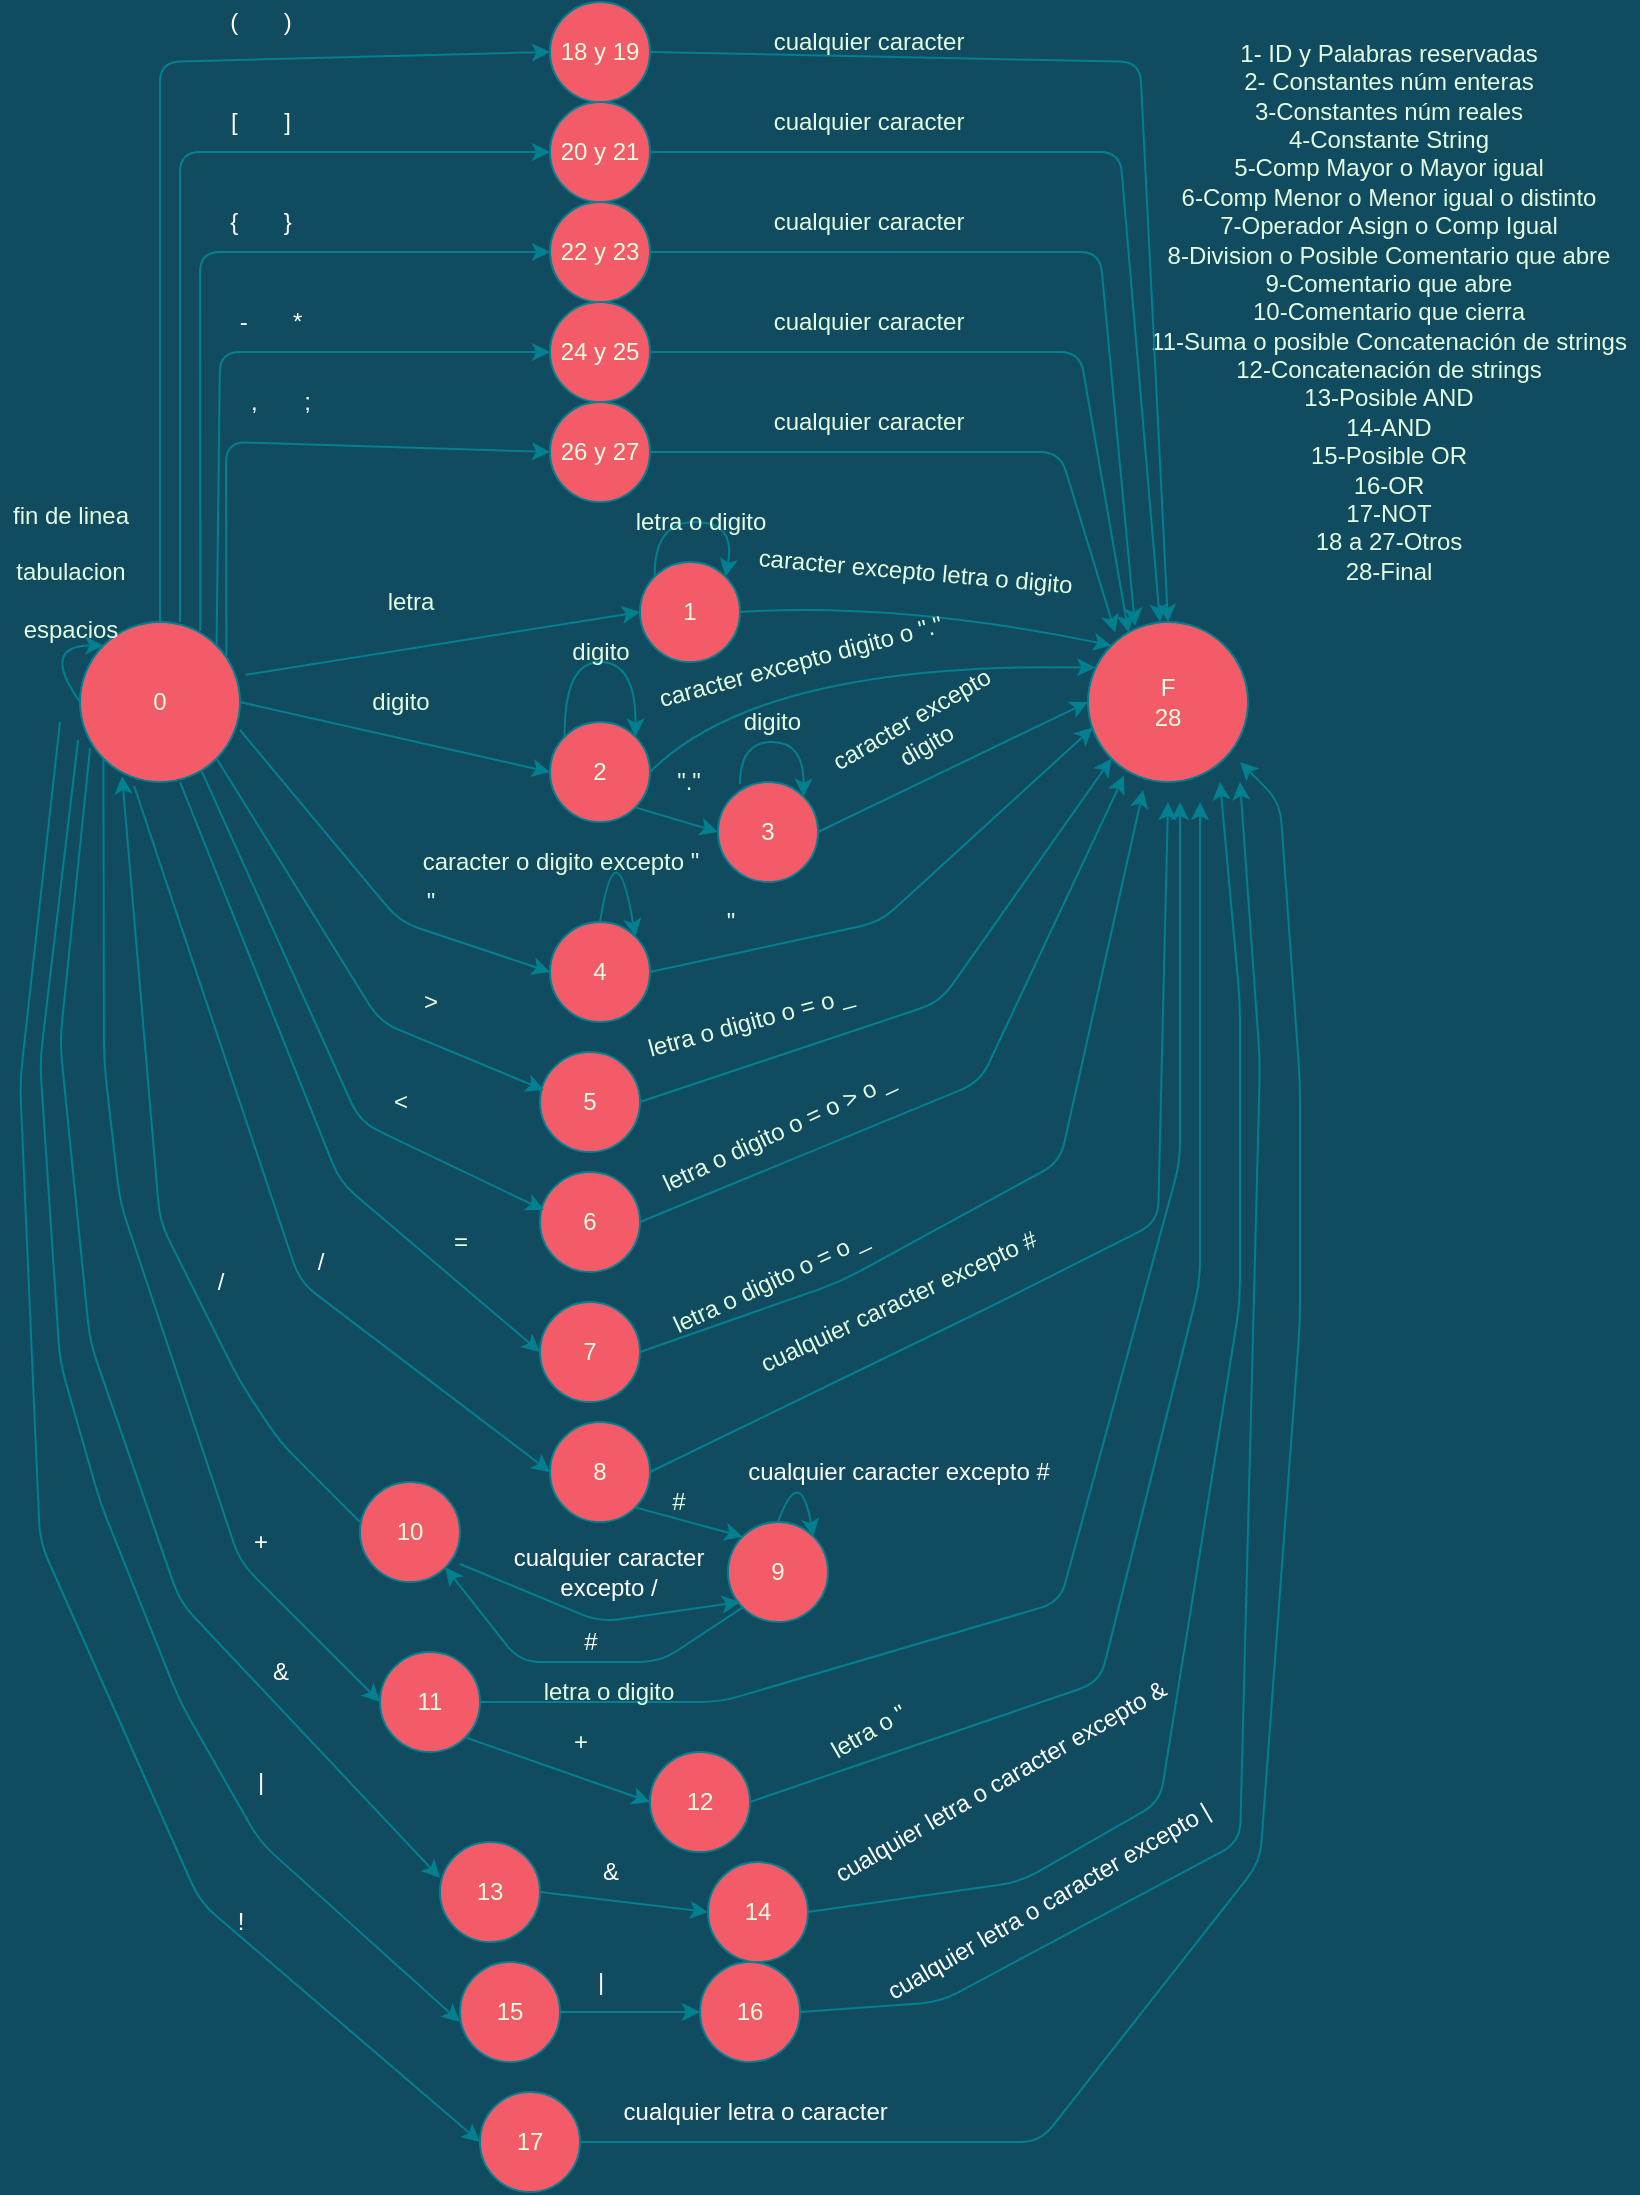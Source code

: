 <mxfile>
    <diagram id="QFU0UP-GyJwQOvjJOeYV" name="Página-1">
        <mxGraphModel dx="1021" dy="670" grid="1" gridSize="10" guides="1" tooltips="1" connect="1" arrows="1" fold="1" page="1" pageScale="1" pageWidth="827" pageHeight="1169" background="#114B5F" math="0" shadow="0">
            <root>
                <mxCell id="0"/>
                <mxCell id="1" parent="0"/>
                <mxCell id="3" value="0" style="ellipse;whiteSpace=wrap;html=1;aspect=fixed;fillColor=#F45B69;strokeColor=#028090;fontColor=#E4FDE1;" parent="1" vertex="1">
                    <mxGeometry x="40" y="310" width="80" height="80" as="geometry"/>
                </mxCell>
                <mxCell id="4" value="1" style="ellipse;whiteSpace=wrap;html=1;aspect=fixed;fillColor=#F45B69;strokeColor=#028090;fontColor=#E4FDE1;" parent="1" vertex="1">
                    <mxGeometry x="320" y="280" width="50" height="50" as="geometry"/>
                </mxCell>
                <mxCell id="5" value="2" style="ellipse;whiteSpace=wrap;html=1;aspect=fixed;fillColor=#F45B69;strokeColor=#028090;fontColor=#E4FDE1;" parent="1" vertex="1">
                    <mxGeometry x="275" y="360" width="50" height="50" as="geometry"/>
                </mxCell>
                <mxCell id="6" value="3" style="ellipse;whiteSpace=wrap;html=1;aspect=fixed;fillColor=#F45B69;strokeColor=#028090;fontColor=#E4FDE1;" parent="1" vertex="1">
                    <mxGeometry x="359" y="390" width="50" height="50" as="geometry"/>
                </mxCell>
                <mxCell id="7" value="4" style="ellipse;whiteSpace=wrap;html=1;aspect=fixed;fillColor=#F45B69;strokeColor=#028090;fontColor=#E4FDE1;" parent="1" vertex="1">
                    <mxGeometry x="275" y="460" width="50" height="50" as="geometry"/>
                </mxCell>
                <mxCell id="12" value="" style="endArrow=classic;html=1;exitX=1;exitY=1;exitDx=0;exitDy=0;entryX=0;entryY=0.5;entryDx=0;entryDy=0;strokeColor=#028090;labelBackgroundColor=#114B5F;fontColor=#E4FDE1;" parent="1" source="5" target="6" edge="1">
                    <mxGeometry width="50" height="50" relative="1" as="geometry">
                        <mxPoint x="118.284" y="331.716" as="sourcePoint"/>
                        <mxPoint x="290" y="265" as="targetPoint"/>
                    </mxGeometry>
                </mxCell>
                <mxCell id="15" value="" style="curved=1;endArrow=classic;html=1;exitX=0;exitY=0;exitDx=0;exitDy=0;entryX=1;entryY=0;entryDx=0;entryDy=0;strokeColor=#028090;labelBackgroundColor=#114B5F;fontColor=#E4FDE1;" parent="1" source="4" target="4" edge="1">
                    <mxGeometry width="50" height="50" relative="1" as="geometry">
                        <mxPoint x="400" y="400" as="sourcePoint"/>
                        <mxPoint x="450" y="350" as="targetPoint"/>
                        <Array as="points">
                            <mxPoint x="327" y="260"/>
                            <mxPoint x="368" y="260"/>
                        </Array>
                    </mxGeometry>
                </mxCell>
                <mxCell id="24" value="" style="curved=1;endArrow=classic;html=1;exitX=0;exitY=0;exitDx=0;exitDy=0;entryX=1;entryY=0;entryDx=0;entryDy=0;strokeColor=#028090;labelBackgroundColor=#114B5F;fontColor=#E4FDE1;" parent="1" source="5" target="5" edge="1">
                    <mxGeometry width="50" height="50" relative="1" as="geometry">
                        <mxPoint x="280" y="230" as="sourcePoint"/>
                        <mxPoint x="315.355" y="230" as="targetPoint"/>
                        <Array as="points">
                            <mxPoint x="282" y="330"/>
                            <mxPoint x="318" y="330"/>
                        </Array>
                    </mxGeometry>
                </mxCell>
                <mxCell id="25" value="letra o digito" style="text;html=1;align=center;verticalAlign=middle;resizable=0;points=[];autosize=1;strokeColor=none;fontColor=#E4FDE1;" parent="1" vertex="1">
                    <mxGeometry x="310" y="250" width="80" height="20" as="geometry"/>
                </mxCell>
                <mxCell id="26" value="digito" style="text;html=1;align=center;verticalAlign=middle;resizable=0;points=[];autosize=1;strokeColor=none;fontColor=#E4FDE1;" parent="1" vertex="1">
                    <mxGeometry x="280" y="315" width="40" height="20" as="geometry"/>
                </mxCell>
                <mxCell id="27" value="letra" style="text;html=1;align=center;verticalAlign=middle;resizable=0;points=[];autosize=1;strokeColor=none;fontColor=#E4FDE1;" parent="1" vertex="1">
                    <mxGeometry x="185" y="290" width="40" height="20" as="geometry"/>
                </mxCell>
                <mxCell id="28" value="digito" style="text;html=1;align=center;verticalAlign=middle;resizable=0;points=[];autosize=1;strokeColor=none;fontColor=#E4FDE1;" parent="1" vertex="1">
                    <mxGeometry x="180" y="340" width="40" height="20" as="geometry"/>
                </mxCell>
                <mxCell id="44" value="F&lt;br&gt;28" style="ellipse;whiteSpace=wrap;html=1;aspect=fixed;fillColor=#F45B69;strokeColor=#028090;fontColor=#E4FDE1;" parent="1" vertex="1">
                    <mxGeometry x="544" y="310" width="80" height="80" as="geometry"/>
                </mxCell>
                <mxCell id="48" value="" style="curved=1;endArrow=classic;html=1;exitX=1;exitY=0.5;exitDx=0;exitDy=0;entryX=0;entryY=0;entryDx=0;entryDy=0;strokeColor=#028090;labelBackgroundColor=#114B5F;fontColor=#E4FDE1;" parent="1" source="4" target="44" edge="1">
                    <mxGeometry width="50" height="50" relative="1" as="geometry">
                        <mxPoint x="350" y="170" as="sourcePoint"/>
                        <mxPoint x="590" y="320" as="targetPoint"/>
                        <Array as="points">
                            <mxPoint x="450" y="300"/>
                        </Array>
                    </mxGeometry>
                </mxCell>
                <mxCell id="49" value="caracter excepto letra o digito&amp;nbsp;&lt;br&gt;" style="text;html=1;align=center;verticalAlign=middle;resizable=0;points=[];autosize=1;strokeColor=none;fontColor=#E4FDE1;rotation=5;" parent="1" vertex="1">
                    <mxGeometry x="369" y="275" width="180" height="20" as="geometry"/>
                </mxCell>
                <mxCell id="50" value="" style="curved=1;endArrow=classic;html=1;exitX=1.035;exitY=0.33;exitDx=0;exitDy=0;entryX=0;entryY=0.5;entryDx=0;entryDy=0;strokeColor=#028090;labelBackgroundColor=#114B5F;fontColor=#E4FDE1;exitPerimeter=0;" parent="1" source="3" target="4" edge="1">
                    <mxGeometry width="50" height="50" relative="1" as="geometry">
                        <mxPoint x="340" y="175" as="sourcePoint"/>
                        <mxPoint x="600" y="330" as="targetPoint"/>
                        <Array as="points"/>
                    </mxGeometry>
                </mxCell>
                <mxCell id="51" value="" style="curved=1;endArrow=classic;html=1;exitX=1;exitY=0.5;exitDx=0;exitDy=0;entryX=0.045;entryY=0.285;entryDx=0;entryDy=0;strokeColor=#028090;labelBackgroundColor=#114B5F;fontColor=#E4FDE1;entryPerimeter=0;" parent="1" source="5" target="44" edge="1">
                    <mxGeometry width="50" height="50" relative="1" as="geometry">
                        <mxPoint x="340" y="175" as="sourcePoint"/>
                        <mxPoint x="570" y="320" as="targetPoint"/>
                        <Array as="points">
                            <mxPoint x="380" y="330"/>
                        </Array>
                    </mxGeometry>
                </mxCell>
                <mxCell id="52" value="caracter excepto digito o &quot;.&quot;" style="text;html=1;align=center;verticalAlign=middle;resizable=0;points=[];autosize=1;strokeColor=none;fontColor=#E4FDE1;rotation=-15;" parent="1" vertex="1">
                    <mxGeometry x="320" y="320" width="160" height="20" as="geometry"/>
                </mxCell>
                <mxCell id="53" value="" style="curved=1;endArrow=classic;html=1;exitX=1;exitY=0.5;exitDx=0;exitDy=0;entryX=0;entryY=0.5;entryDx=0;entryDy=0;strokeColor=#028090;labelBackgroundColor=#114B5F;fontColor=#E4FDE1;" parent="1" source="3" target="5" edge="1">
                    <mxGeometry width="50" height="50" relative="1" as="geometry">
                        <mxPoint x="340" y="265" as="sourcePoint"/>
                        <mxPoint x="541.716" y="331.716" as="targetPoint"/>
                        <Array as="points"/>
                    </mxGeometry>
                </mxCell>
                <mxCell id="58" value="&quot;.&quot;" style="text;html=1;align=center;verticalAlign=middle;resizable=0;points=[];autosize=1;strokeColor=none;fontColor=#E4FDE1;" parent="1" vertex="1">
                    <mxGeometry x="329" y="380" width="30" height="20" as="geometry"/>
                </mxCell>
                <mxCell id="61" value="&amp;nbsp;digito" style="text;html=1;align=center;verticalAlign=middle;resizable=0;points=[];autosize=1;strokeColor=none;fontColor=#E4FDE1;" parent="1" vertex="1">
                    <mxGeometry x="359" y="350" width="50" height="20" as="geometry"/>
                </mxCell>
                <mxCell id="63" value="" style="curved=1;endArrow=classic;html=1;exitX=0.5;exitY=0;exitDx=0;exitDy=0;entryX=1;entryY=0;entryDx=0;entryDy=0;strokeColor=#028090;labelBackgroundColor=#114B5F;fontColor=#E4FDE1;" parent="1" source="7" target="7" edge="1">
                    <mxGeometry width="50" height="50" relative="1" as="geometry">
                        <mxPoint x="415" y="290" as="sourcePoint"/>
                        <mxPoint x="465" y="240" as="targetPoint"/>
                        <Array as="points">
                            <mxPoint x="308" y="410"/>
                        </Array>
                    </mxGeometry>
                </mxCell>
                <mxCell id="64" value="caracter o digito excepto &quot;" style="text;html=1;align=center;verticalAlign=middle;resizable=0;points=[];autosize=1;strokeColor=none;fontColor=#E4FDE1;" parent="1" vertex="1">
                    <mxGeometry x="205" y="420" width="150" height="20" as="geometry"/>
                </mxCell>
                <mxCell id="66" value="fin de linea&lt;br&gt;&lt;br&gt;tabulacion&lt;br&gt;&lt;br&gt;espacios" style="text;html=1;align=center;verticalAlign=middle;resizable=0;points=[];autosize=1;strokeColor=none;fontColor=#E4FDE1;" parent="1" vertex="1">
                    <mxGeometry y="250" width="70" height="70" as="geometry"/>
                </mxCell>
                <mxCell id="TTyH1HmlyQCVDBMM2mBQ-66" value="" style="curved=1;endArrow=classic;html=1;exitX=0.22;exitY=0.02;exitDx=0;exitDy=0;entryX=1;entryY=0;entryDx=0;entryDy=0;strokeColor=#028090;labelBackgroundColor=#114B5F;fontColor=#E4FDE1;exitPerimeter=0;" parent="1" source="6" target="6" edge="1">
                    <mxGeometry width="50" height="50" relative="1" as="geometry">
                        <mxPoint x="297.322" y="247.322" as="sourcePoint"/>
                        <mxPoint x="332.678" y="247.322" as="targetPoint"/>
                        <Array as="points">
                            <mxPoint x="370" y="370"/>
                            <mxPoint x="402" y="370"/>
                        </Array>
                    </mxGeometry>
                </mxCell>
                <mxCell id="TTyH1HmlyQCVDBMM2mBQ-69" value="" style="endArrow=classic;html=1;fontColor=#E4FDE1;strokeColor=#028090;fillColor=#F45B69;exitX=1;exitY=0.5;exitDx=0;exitDy=0;entryX=0;entryY=0.5;entryDx=0;entryDy=0;" parent="1" source="6" target="44" edge="1">
                    <mxGeometry width="50" height="50" relative="1" as="geometry">
                        <mxPoint x="400" y="390" as="sourcePoint"/>
                        <mxPoint x="450" y="340" as="targetPoint"/>
                    </mxGeometry>
                </mxCell>
                <mxCell id="TTyH1HmlyQCVDBMM2mBQ-71" value="&amp;nbsp;caracter excepto&amp;nbsp;&lt;br&gt;digito" style="text;html=1;align=center;verticalAlign=middle;resizable=0;points=[];autosize=1;strokeColor=none;fontColor=#E4FDE1;rotation=-30;" parent="1" vertex="1">
                    <mxGeometry x="404" y="350" width="110" height="30" as="geometry"/>
                </mxCell>
                <mxCell id="TTyH1HmlyQCVDBMM2mBQ-73" value="" style="endArrow=classic;html=1;fontColor=#E4FDE1;strokeColor=#028090;fillColor=#F45B69;exitX=1;exitY=0.675;exitDx=0;exitDy=0;exitPerimeter=0;entryX=0;entryY=0.5;entryDx=0;entryDy=0;" parent="1" source="3" target="7" edge="1">
                    <mxGeometry width="50" height="50" relative="1" as="geometry">
                        <mxPoint x="400" y="390" as="sourcePoint"/>
                        <mxPoint x="270" y="390" as="targetPoint"/>
                        <Array as="points">
                            <mxPoint x="200" y="460"/>
                        </Array>
                    </mxGeometry>
                </mxCell>
                <mxCell id="TTyH1HmlyQCVDBMM2mBQ-74" value="&quot;" style="text;html=1;align=center;verticalAlign=middle;resizable=0;points=[];autosize=1;strokeColor=none;fontColor=#E4FDE1;" parent="1" vertex="1">
                    <mxGeometry x="205" y="440" width="20" height="20" as="geometry"/>
                </mxCell>
                <mxCell id="TTyH1HmlyQCVDBMM2mBQ-75" value="" style="endArrow=classic;html=1;fontColor=#E4FDE1;strokeColor=#028090;fillColor=#F45B69;exitX=1;exitY=0.5;exitDx=0;exitDy=0;entryX=0.03;entryY=0.66;entryDx=0;entryDy=0;entryPerimeter=0;" parent="1" source="7" target="44" edge="1">
                    <mxGeometry width="50" height="50" relative="1" as="geometry">
                        <mxPoint x="400" y="590" as="sourcePoint"/>
                        <mxPoint x="530" y="367" as="targetPoint"/>
                        <Array as="points">
                            <mxPoint x="440" y="460"/>
                        </Array>
                    </mxGeometry>
                </mxCell>
                <mxCell id="TTyH1HmlyQCVDBMM2mBQ-76" value="&quot;" style="text;html=1;align=center;verticalAlign=middle;resizable=0;points=[];autosize=1;strokeColor=none;fontColor=#E4FDE1;" parent="1" vertex="1">
                    <mxGeometry x="355" y="450" width="20" height="20" as="geometry"/>
                </mxCell>
                <mxCell id="TTyH1HmlyQCVDBMM2mBQ-77" value="18 y 19" style="ellipse;whiteSpace=wrap;html=1;aspect=fixed;fillColor=#F45B69;strokeColor=#028090;fontColor=#E4FDE1;" parent="1" vertex="1">
                    <mxGeometry x="275" width="50" height="50" as="geometry"/>
                </mxCell>
                <mxCell id="TTyH1HmlyQCVDBMM2mBQ-78" value="1- ID y Palabras reservadas&lt;br&gt;2- Constantes núm enteras&lt;br&gt;3-Constantes núm reales&lt;br&gt;4-Constante String&lt;br&gt;5-Comp Mayor o Mayor igual&lt;br&gt;6-Comp Menor o Menor igual o distinto&lt;br&gt;7-Operador Asign o Comp Igual&lt;br&gt;8-Division o Posible Comentario que abre&lt;br&gt;9-Comentario que abre&lt;br&gt;10-Comentario que cierra&lt;br&gt;11-Suma o posible Concatenación de strings&lt;br&gt;12-Concatenación de strings&lt;br&gt;13-Posible AND&lt;br&gt;14-AND&lt;br&gt;15-Posible OR&lt;br&gt;16-OR&lt;br&gt;17-NOT&lt;br&gt;18 a 27-Otros&lt;br&gt;28-Final" style="text;html=1;align=center;verticalAlign=middle;resizable=0;points=[];autosize=1;strokeColor=none;fontColor=#E4FDE1;" parent="1" vertex="1">
                    <mxGeometry x="569" y="25" width="250" height="260" as="geometry"/>
                </mxCell>
                <mxCell id="hIyj2-_jxFQF1N7yce7v-73" value="5" style="ellipse;whiteSpace=wrap;html=1;aspect=fixed;fillColor=#F45B69;strokeColor=#028090;fontColor=#E4FDE1;" parent="1" vertex="1">
                    <mxGeometry x="270" y="525" width="50" height="50" as="geometry"/>
                </mxCell>
                <mxCell id="hIyj2-_jxFQF1N7yce7v-74" value="" style="endArrow=classic;html=1;fontColor=#E4FDE1;strokeColor=#028090;fillColor=#F45B69;exitX=1;exitY=1;exitDx=0;exitDy=0;entryX=0.04;entryY=0.38;entryDx=0;entryDy=0;entryPerimeter=0;" parent="1" source="3" target="hIyj2-_jxFQF1N7yce7v-73" edge="1">
                    <mxGeometry width="50" height="50" relative="1" as="geometry">
                        <mxPoint x="130" y="374" as="sourcePoint"/>
                        <mxPoint x="280" y="400" as="targetPoint"/>
                        <Array as="points">
                            <mxPoint x="190" y="510"/>
                        </Array>
                    </mxGeometry>
                </mxCell>
                <mxCell id="hIyj2-_jxFQF1N7yce7v-75" value="6" style="ellipse;whiteSpace=wrap;html=1;aspect=fixed;fillColor=#F45B69;strokeColor=#028090;fontColor=#E4FDE1;" parent="1" vertex="1">
                    <mxGeometry x="270" y="585" width="50" height="50" as="geometry"/>
                </mxCell>
                <mxCell id="hIyj2-_jxFQF1N7yce7v-76" value="7" style="ellipse;whiteSpace=wrap;html=1;aspect=fixed;fillColor=#F45B69;strokeColor=#028090;fontColor=#E4FDE1;" parent="1" vertex="1">
                    <mxGeometry x="270" y="650" width="50" height="50" as="geometry"/>
                </mxCell>
                <mxCell id="hIyj2-_jxFQF1N7yce7v-77" value="" style="endArrow=classic;html=1;fontColor=#E4FDE1;strokeColor=#028090;fillColor=#F45B69;exitX=0.763;exitY=0.938;exitDx=0;exitDy=0;entryX=0.04;entryY=0.38;entryDx=0;entryDy=0;entryPerimeter=0;exitPerimeter=0;" parent="1" source="3" target="hIyj2-_jxFQF1N7yce7v-75" edge="1">
                    <mxGeometry width="50" height="50" relative="1" as="geometry">
                        <mxPoint x="118.284" y="388.284" as="sourcePoint"/>
                        <mxPoint x="307" y="469" as="targetPoint"/>
                        <Array as="points">
                            <mxPoint x="180" y="560"/>
                        </Array>
                    </mxGeometry>
                </mxCell>
                <mxCell id="hIyj2-_jxFQF1N7yce7v-78" value="" style="endArrow=classic;html=1;fontColor=#E4FDE1;strokeColor=#028090;fillColor=#F45B69;exitX=0.625;exitY=1;exitDx=0;exitDy=0;entryX=0;entryY=0.5;entryDx=0;entryDy=0;exitPerimeter=0;" parent="1" source="3" target="hIyj2-_jxFQF1N7yce7v-76" edge="1">
                    <mxGeometry width="50" height="50" relative="1" as="geometry">
                        <mxPoint x="128.284" y="398.284" as="sourcePoint"/>
                        <mxPoint x="317" y="479" as="targetPoint"/>
                        <Array as="points">
                            <mxPoint x="170" y="590"/>
                        </Array>
                    </mxGeometry>
                </mxCell>
                <mxCell id="hIyj2-_jxFQF1N7yce7v-80" value="" style="endArrow=classic;html=1;fontColor=#E4FDE1;strokeColor=#028090;fillColor=#F45B69;exitX=1;exitY=0.5;exitDx=0;exitDy=0;entryX=0;entryY=1;entryDx=0;entryDy=0;" parent="1" source="hIyj2-_jxFQF1N7yce7v-73" target="44" edge="1">
                    <mxGeometry width="50" height="50" relative="1" as="geometry">
                        <mxPoint x="138.284" y="408.284" as="sourcePoint"/>
                        <mxPoint x="530" y="380" as="targetPoint"/>
                        <Array as="points">
                            <mxPoint x="470" y="500"/>
                        </Array>
                    </mxGeometry>
                </mxCell>
                <mxCell id="hIyj2-_jxFQF1N7yce7v-81" value="" style="endArrow=classic;html=1;fontColor=#E4FDE1;strokeColor=#028090;fillColor=#F45B69;exitX=1;exitY=0.5;exitDx=0;exitDy=0;entryX=0.225;entryY=0.96;entryDx=0;entryDy=0;entryPerimeter=0;" parent="1" source="hIyj2-_jxFQF1N7yce7v-75" target="44" edge="1">
                    <mxGeometry width="50" height="50" relative="1" as="geometry">
                        <mxPoint x="355" y="475" as="sourcePoint"/>
                        <mxPoint x="540" y="390" as="targetPoint"/>
                        <Array as="points">
                            <mxPoint x="490" y="540"/>
                        </Array>
                    </mxGeometry>
                </mxCell>
                <mxCell id="hIyj2-_jxFQF1N7yce7v-82" value="" style="endArrow=classic;html=1;fontColor=#E4FDE1;strokeColor=#028090;fillColor=#F45B69;entryX=0.345;entryY=1.05;entryDx=0;entryDy=0;exitX=1;exitY=0.5;exitDx=0;exitDy=0;entryPerimeter=0;" parent="1" source="hIyj2-_jxFQF1N7yce7v-76" target="44" edge="1">
                    <mxGeometry width="50" height="50" relative="1" as="geometry">
                        <mxPoint x="350" y="580" as="sourcePoint"/>
                        <mxPoint x="550" y="400" as="targetPoint"/>
                        <Array as="points">
                            <mxPoint x="420" y="640"/>
                            <mxPoint x="530" y="580"/>
                        </Array>
                    </mxGeometry>
                </mxCell>
                <mxCell id="hIyj2-_jxFQF1N7yce7v-83" value="&amp;gt;" style="text;html=1;align=center;verticalAlign=middle;resizable=0;points=[];autosize=1;strokeColor=none;fontColor=#E4FDE1;" parent="1" vertex="1">
                    <mxGeometry x="205" y="490" width="20" height="20" as="geometry"/>
                </mxCell>
                <mxCell id="hIyj2-_jxFQF1N7yce7v-84" value="&amp;lt;" style="text;html=1;align=center;verticalAlign=middle;resizable=0;points=[];autosize=1;strokeColor=none;fontColor=#E4FDE1;" parent="1" vertex="1">
                    <mxGeometry x="190" y="540" width="20" height="20" as="geometry"/>
                </mxCell>
                <mxCell id="hIyj2-_jxFQF1N7yce7v-85" value="=" style="text;html=1;align=center;verticalAlign=middle;resizable=0;points=[];autosize=1;strokeColor=none;fontColor=#E4FDE1;" parent="1" vertex="1">
                    <mxGeometry x="220" y="610" width="20" height="20" as="geometry"/>
                </mxCell>
                <mxCell id="hIyj2-_jxFQF1N7yce7v-86" value="letra o digito o = o _" style="text;html=1;align=center;verticalAlign=middle;resizable=0;points=[];autosize=1;strokeColor=none;fontColor=#E4FDE1;rotation=-15;" parent="1" vertex="1">
                    <mxGeometry x="315" y="500" width="120" height="20" as="geometry"/>
                </mxCell>
                <mxCell id="hIyj2-_jxFQF1N7yce7v-87" value="letra o digito o = o &amp;gt; o _" style="text;html=1;align=center;verticalAlign=middle;resizable=0;points=[];autosize=1;strokeColor=none;fontColor=#E4FDE1;rotation=-25;" parent="1" vertex="1">
                    <mxGeometry x="319" y="555" width="140" height="20" as="geometry"/>
                </mxCell>
                <mxCell id="hIyj2-_jxFQF1N7yce7v-88" value="letra o digito o = o _" style="text;html=1;align=center;verticalAlign=middle;resizable=0;points=[];autosize=1;strokeColor=none;fontColor=#E4FDE1;rotation=-25;" parent="1" vertex="1">
                    <mxGeometry x="325" y="630" width="120" height="20" as="geometry"/>
                </mxCell>
                <mxCell id="hIyj2-_jxFQF1N7yce7v-89" value="" style="endArrow=classic;html=1;fontColor=#E4FDE1;strokeColor=#028090;fillColor=#F45B69;exitX=0.5;exitY=0;exitDx=0;exitDy=0;entryX=0;entryY=0.5;entryDx=0;entryDy=0;" parent="1" source="3" target="TTyH1HmlyQCVDBMM2mBQ-77" edge="1">
                    <mxGeometry width="50" height="50" relative="1" as="geometry">
                        <mxPoint x="100" y="400" as="sourcePoint"/>
                        <mxPoint x="307" y="597" as="targetPoint"/>
                        <Array as="points">
                            <mxPoint x="80" y="30"/>
                        </Array>
                    </mxGeometry>
                </mxCell>
                <mxCell id="hIyj2-_jxFQF1N7yce7v-90" value="" style="curved=1;endArrow=classic;html=1;exitX=0;exitY=0.5;exitDx=0;exitDy=0;strokeColor=#028090;labelBackgroundColor=#114B5F;fontColor=#E4FDE1;entryX=0;entryY=0;entryDx=0;entryDy=0;" parent="1" source="3" target="3" edge="1">
                    <mxGeometry width="50" height="50" relative="1" as="geometry">
                        <mxPoint x="300" y="380" as="sourcePoint"/>
                        <mxPoint x="30" y="330" as="targetPoint"/>
                        <Array as="points">
                            <mxPoint x="20" y="322"/>
                        </Array>
                    </mxGeometry>
                </mxCell>
                <mxCell id="hIyj2-_jxFQF1N7yce7v-92" value="" style="endArrow=classic;html=1;fontColor=#E4FDE1;strokeColor=#028090;fillColor=#F45B69;exitX=1;exitY=0.5;exitDx=0;exitDy=0;entryX=0.5;entryY=0;entryDx=0;entryDy=0;" parent="1" source="TTyH1HmlyQCVDBMM2mBQ-77" target="44" edge="1">
                    <mxGeometry width="50" height="50" relative="1" as="geometry">
                        <mxPoint x="347.678" y="587.322" as="sourcePoint"/>
                        <mxPoint x="570" y="390" as="targetPoint"/>
                        <Array as="points">
                            <mxPoint x="570" y="30"/>
                        </Array>
                    </mxGeometry>
                </mxCell>
                <mxCell id="hIyj2-_jxFQF1N7yce7v-94" value="cualquier caracter" style="text;html=1;align=center;verticalAlign=middle;resizable=0;points=[];autosize=1;strokeColor=none;fontColor=#E4FDE1;rotation=0;" parent="1" vertex="1">
                    <mxGeometry x="379" y="10" width="110" height="20" as="geometry"/>
                </mxCell>
                <mxCell id="hIyj2-_jxFQF1N7yce7v-95" value="" style="endArrow=classic;html=1;fontColor=#E4FDE1;strokeColor=#028090;fillColor=#F45B69;entryX=0;entryY=0;entryDx=0;entryDy=0;exitX=1;exitY=1;exitDx=0;exitDy=0;" parent="1" source="X2sf3lYcqAyU6SZdwu90-87" target="hIyj2-_jxFQF1N7yce7v-96" edge="1">
                    <mxGeometry width="50" height="50" relative="1" as="geometry">
                        <mxPoint x="310" y="760" as="sourcePoint"/>
                        <mxPoint x="400" y="690" as="targetPoint"/>
                    </mxGeometry>
                </mxCell>
                <mxCell id="hIyj2-_jxFQF1N7yce7v-96" value="9" style="ellipse;whiteSpace=wrap;html=1;aspect=fixed;fillColor=#F45B69;strokeColor=#028090;fontColor=#E4FDE1;" parent="1" vertex="1">
                    <mxGeometry x="364" y="760" width="50" height="50" as="geometry"/>
                </mxCell>
                <mxCell id="hIyj2-_jxFQF1N7yce7v-97" value="#" style="text;html=1;align=center;verticalAlign=middle;resizable=0;points=[];autosize=1;strokeColor=none;fontColor=#E4FDE1;" parent="1" vertex="1">
                    <mxGeometry x="329" y="740" width="20" height="20" as="geometry"/>
                </mxCell>
                <mxCell id="67" value="10" style="ellipse;whiteSpace=wrap;html=1;aspect=fixed;fillColor=#F45B69;strokeColor=#028090;fontColor=#E4FDE1;" parent="1" vertex="1">
                    <mxGeometry x="180" y="740" width="50" height="50" as="geometry"/>
                </mxCell>
                <mxCell id="68" value="" style="endArrow=classic;html=1;fontColor=#E4FDE1;strokeColor=#028090;fillColor=#F45B69;entryX=1;entryY=1;entryDx=0;entryDy=0;exitX=0;exitY=1;exitDx=0;exitDy=0;" parent="1" source="hIyj2-_jxFQF1N7yce7v-96" target="67" edge="1">
                    <mxGeometry width="50" height="50" relative="1" as="geometry">
                        <mxPoint x="370" y="720" as="sourcePoint"/>
                        <mxPoint x="410" y="700" as="targetPoint"/>
                        <Array as="points">
                            <mxPoint x="330" y="830"/>
                            <mxPoint x="290" y="830"/>
                            <mxPoint x="260" y="830"/>
                        </Array>
                    </mxGeometry>
                </mxCell>
                <mxCell id="69" value="cualquier caracter excepto #" style="text;html=1;align=center;verticalAlign=middle;resizable=0;points=[];autosize=1;strokeColor=none;fontColor=#FFFFFF;" parent="1" vertex="1">
                    <mxGeometry x="364" y="725" width="170" height="20" as="geometry"/>
                </mxCell>
                <mxCell id="70" value="/" style="text;html=1;align=center;verticalAlign=middle;resizable=0;points=[];autosize=1;strokeColor=none;fontColor=#FFFFFF;" parent="1" vertex="1">
                    <mxGeometry x="100" y="630" width="20" height="20" as="geometry"/>
                </mxCell>
                <mxCell id="71" value="" style="endArrow=classic;html=1;fontColor=#E4FDE1;strokeColor=#028090;fillColor=#F45B69;entryX=0.263;entryY=0.963;entryDx=0;entryDy=0;entryPerimeter=0;" parent="1" target="3" edge="1">
                    <mxGeometry width="50" height="50" relative="1" as="geometry">
                        <mxPoint x="180" y="760" as="sourcePoint"/>
                        <mxPoint x="100" y="480" as="targetPoint"/>
                        <Array as="points">
                            <mxPoint x="140" y="720"/>
                            <mxPoint x="120" y="690"/>
                            <mxPoint x="80" y="610"/>
                        </Array>
                    </mxGeometry>
                </mxCell>
                <mxCell id="72" value="#" style="text;html=1;align=center;verticalAlign=middle;resizable=0;points=[];autosize=1;strokeColor=none;fontColor=#FFFFFF;" parent="1" vertex="1">
                    <mxGeometry x="285" y="810" width="20" height="20" as="geometry"/>
                </mxCell>
                <mxCell id="73" value="" style="curved=1;endArrow=classic;html=1;exitX=0.5;exitY=0;exitDx=0;exitDy=0;entryX=1;entryY=0;entryDx=0;entryDy=0;strokeColor=#028090;labelBackgroundColor=#114B5F;fontColor=#E4FDE1;" parent="1" source="hIyj2-_jxFQF1N7yce7v-96" target="hIyj2-_jxFQF1N7yce7v-96" edge="1">
                    <mxGeometry width="50" height="50" relative="1" as="geometry">
                        <mxPoint x="300" y="380" as="sourcePoint"/>
                        <mxPoint x="317.678" y="387.322" as="targetPoint"/>
                        <Array as="points">
                            <mxPoint x="400" y="730"/>
                        </Array>
                    </mxGeometry>
                </mxCell>
                <mxCell id="X2sf3lYcqAyU6SZdwu90-74" value="" style="endArrow=classic;html=1;fontColor=#E4FDE1;strokeColor=#028090;fillColor=#F45B69;entryX=0;entryY=0.5;entryDx=0;entryDy=0;exitX=1;exitY=1;exitDx=0;exitDy=0;" parent="1" source="X2sf3lYcqAyU6SZdwu90-76" target="X2sf3lYcqAyU6SZdwu90-109" edge="1">
                    <mxGeometry width="50" height="50" relative="1" as="geometry">
                        <mxPoint x="220" y="870" as="sourcePoint"/>
                        <mxPoint x="325" y="910" as="targetPoint"/>
                    </mxGeometry>
                </mxCell>
                <mxCell id="X2sf3lYcqAyU6SZdwu90-75" value="+" style="text;html=1;align=center;verticalAlign=middle;resizable=0;points=[];autosize=1;strokeColor=none;fontColor=#E4FDE1;" parent="1" vertex="1">
                    <mxGeometry x="280" y="860" width="20" height="20" as="geometry"/>
                </mxCell>
                <mxCell id="X2sf3lYcqAyU6SZdwu90-76" value="11" style="ellipse;whiteSpace=wrap;html=1;aspect=fixed;fillColor=#F45B69;strokeColor=#028090;fontColor=#E4FDE1;" parent="1" vertex="1">
                    <mxGeometry x="190" y="825" width="50" height="50" as="geometry"/>
                </mxCell>
                <mxCell id="X2sf3lYcqAyU6SZdwu90-77" value="" style="endArrow=classic;html=1;fontColor=#E4FDE1;strokeColor=#028090;fillColor=#F45B69;exitX=1;exitY=0.5;exitDx=0;exitDy=0;" parent="1" source="X2sf3lYcqAyU6SZdwu90-76" edge="1">
                    <mxGeometry width="50" height="50" relative="1" as="geometry">
                        <mxPoint x="335" y="685" as="sourcePoint"/>
                        <mxPoint x="590" y="400" as="targetPoint"/>
                        <Array as="points">
                            <mxPoint x="360" y="850"/>
                            <mxPoint x="530" y="800"/>
                            <mxPoint x="590" y="580"/>
                        </Array>
                    </mxGeometry>
                </mxCell>
                <mxCell id="X2sf3lYcqAyU6SZdwu90-81" value="letra o &quot;" style="text;html=1;align=center;verticalAlign=middle;resizable=0;points=[];autosize=1;strokeColor=none;fontColor=#E4FDE1;rotation=-30;" parent="1" vertex="1">
                    <mxGeometry x="404" y="855" width="60" height="20" as="geometry"/>
                </mxCell>
                <mxCell id="X2sf3lYcqAyU6SZdwu90-87" value="8" style="ellipse;whiteSpace=wrap;html=1;aspect=fixed;fillColor=#F45B69;strokeColor=#028090;fontColor=#E4FDE1;" parent="1" vertex="1">
                    <mxGeometry x="275" y="710" width="50" height="50" as="geometry"/>
                </mxCell>
                <mxCell id="X2sf3lYcqAyU6SZdwu90-88" value="" style="endArrow=classic;html=1;fontColor=#E4FDE1;strokeColor=#028090;fillColor=#F45B69;exitX=0.338;exitY=1.025;exitDx=0;exitDy=0;entryX=0;entryY=0.5;entryDx=0;entryDy=0;exitPerimeter=0;" parent="1" source="3" target="X2sf3lYcqAyU6SZdwu90-87" edge="1">
                    <mxGeometry width="50" height="50" relative="1" as="geometry">
                        <mxPoint x="90" y="400" as="sourcePoint"/>
                        <mxPoint x="292.322" y="667.322" as="targetPoint"/>
                        <Array as="points">
                            <mxPoint x="150" y="640"/>
                        </Array>
                    </mxGeometry>
                </mxCell>
                <mxCell id="X2sf3lYcqAyU6SZdwu90-89" value="/" style="text;html=1;align=center;verticalAlign=middle;resizable=0;points=[];autosize=1;strokeColor=none;fontColor=#FFFFFF;" parent="1" vertex="1">
                    <mxGeometry x="150" y="620" width="20" height="20" as="geometry"/>
                </mxCell>
                <mxCell id="X2sf3lYcqAyU6SZdwu90-90" value="" style="endArrow=classic;html=1;fontColor=#E4FDE1;strokeColor=#028090;fillColor=#F45B69;exitX=1;exitY=0.5;exitDx=0;exitDy=0;" parent="1" source="X2sf3lYcqAyU6SZdwu90-87" edge="1">
                    <mxGeometry width="50" height="50" relative="1" as="geometry">
                        <mxPoint x="300" y="720" as="sourcePoint"/>
                        <mxPoint x="584" y="400" as="targetPoint"/>
                        <Array as="points">
                            <mxPoint x="500" y="650"/>
                            <mxPoint x="579" y="610"/>
                        </Array>
                    </mxGeometry>
                </mxCell>
                <mxCell id="X2sf3lYcqAyU6SZdwu90-91" value="cualquier caracter excepto #" style="text;html=1;align=center;verticalAlign=middle;resizable=0;points=[];autosize=1;strokeColor=none;fontColor=#E4FDE1;rotation=-25;" parent="1" vertex="1">
                    <mxGeometry x="364" y="640" width="170" height="20" as="geometry"/>
                </mxCell>
                <mxCell id="X2sf3lYcqAyU6SZdwu90-95" value="cualquier caracter &lt;br&gt;excepto /" style="text;html=1;align=center;verticalAlign=middle;resizable=0;points=[];autosize=1;strokeColor=none;fontColor=#FFFFFF;" parent="1" vertex="1">
                    <mxGeometry x="249" y="770" width="110" height="30" as="geometry"/>
                </mxCell>
                <mxCell id="X2sf3lYcqAyU6SZdwu90-99" value="" style="endArrow=classic;html=1;fontColor=#E4FDE1;strokeColor=#028090;fillColor=#F45B69;exitX=1;exitY=0.82;exitDx=0;exitDy=0;exitPerimeter=0;" parent="1" source="67" edge="1">
                    <mxGeometry width="50" height="50" relative="1" as="geometry">
                        <mxPoint x="320" y="770" as="sourcePoint"/>
                        <mxPoint x="370" y="800" as="targetPoint"/>
                        <Array as="points">
                            <mxPoint x="300" y="810"/>
                        </Array>
                    </mxGeometry>
                </mxCell>
                <mxCell id="X2sf3lYcqAyU6SZdwu90-100" value="" style="endArrow=classic;html=1;fontColor=#E4FDE1;strokeColor=#028090;fillColor=#F45B69;exitX=0;exitY=1;exitDx=0;exitDy=0;" parent="1" source="3" edge="1">
                    <mxGeometry width="50" height="50" relative="1" as="geometry">
                        <mxPoint x="90" y="400" as="sourcePoint"/>
                        <mxPoint x="190" y="850" as="targetPoint"/>
                        <Array as="points">
                            <mxPoint x="52" y="530"/>
                            <mxPoint x="60" y="600"/>
                            <mxPoint x="80" y="660"/>
                            <mxPoint x="120" y="780"/>
                        </Array>
                    </mxGeometry>
                </mxCell>
                <mxCell id="X2sf3lYcqAyU6SZdwu90-104" value="+" style="text;html=1;align=center;verticalAlign=middle;resizable=0;points=[];autosize=1;strokeColor=none;fontColor=#FFFFFF;" parent="1" vertex="1">
                    <mxGeometry x="120" y="760" width="20" height="20" as="geometry"/>
                </mxCell>
                <mxCell id="X2sf3lYcqAyU6SZdwu90-107" value="letra o digito" style="text;html=1;align=center;verticalAlign=middle;resizable=0;points=[];autosize=1;strokeColor=none;fontColor=#E4FDE1;rotation=0;" parent="1" vertex="1">
                    <mxGeometry x="264" y="835" width="80" height="20" as="geometry"/>
                </mxCell>
                <mxCell id="X2sf3lYcqAyU6SZdwu90-109" value="12" style="ellipse;whiteSpace=wrap;html=1;aspect=fixed;fillColor=#F45B69;strokeColor=#028090;fontColor=#E4FDE1;" parent="1" vertex="1">
                    <mxGeometry x="325" y="875" width="50" height="50" as="geometry"/>
                </mxCell>
                <mxCell id="X2sf3lYcqAyU6SZdwu90-110" value="" style="endArrow=classic;html=1;fontColor=#E4FDE1;strokeColor=#028090;fillColor=#F45B69;exitX=1;exitY=0.5;exitDx=0;exitDy=0;" parent="1" source="X2sf3lYcqAyU6SZdwu90-109" edge="1">
                    <mxGeometry width="50" height="50" relative="1" as="geometry">
                        <mxPoint x="335" y="685" as="sourcePoint"/>
                        <mxPoint x="600" y="400" as="targetPoint"/>
                        <Array as="points">
                            <mxPoint x="550" y="840"/>
                            <mxPoint x="600" y="640"/>
                            <mxPoint x="600" y="520"/>
                        </Array>
                    </mxGeometry>
                </mxCell>
                <mxCell id="X2sf3lYcqAyU6SZdwu90-111" value="" style="endArrow=classic;html=1;fontColor=#E4FDE1;strokeColor=#028090;fillColor=#F45B69;exitX=0.063;exitY=0.788;exitDx=0;exitDy=0;exitPerimeter=0;entryX=0;entryY=0.36;entryDx=0;entryDy=0;entryPerimeter=0;" parent="1" source="3" target="X2sf3lYcqAyU6SZdwu90-112" edge="1">
                    <mxGeometry width="50" height="50" relative="1" as="geometry">
                        <mxPoint x="61.716" y="388.284" as="sourcePoint"/>
                        <mxPoint x="190" y="910" as="targetPoint"/>
                        <Array as="points">
                            <mxPoint x="30" y="520"/>
                            <mxPoint x="45" y="670"/>
                            <mxPoint x="90" y="800"/>
                        </Array>
                    </mxGeometry>
                </mxCell>
                <mxCell id="X2sf3lYcqAyU6SZdwu90-112" value="13" style="ellipse;whiteSpace=wrap;html=1;aspect=fixed;fillColor=#F45B69;strokeColor=#028090;fontColor=#E4FDE1;" parent="1" vertex="1">
                    <mxGeometry x="220" y="920" width="50" height="50" as="geometry"/>
                </mxCell>
                <mxCell id="X2sf3lYcqAyU6SZdwu90-113" value="15" style="ellipse;whiteSpace=wrap;html=1;aspect=fixed;fillColor=#F45B69;strokeColor=#028090;fontColor=#E4FDE1;" parent="1" vertex="1">
                    <mxGeometry x="230" y="980" width="50" height="50" as="geometry"/>
                </mxCell>
                <mxCell id="X2sf3lYcqAyU6SZdwu90-114" value="17" style="ellipse;whiteSpace=wrap;html=1;aspect=fixed;fillColor=#F45B69;strokeColor=#028090;fontColor=#E4FDE1;" parent="1" vertex="1">
                    <mxGeometry x="240" y="1045" width="50" height="50" as="geometry"/>
                </mxCell>
                <mxCell id="X2sf3lYcqAyU6SZdwu90-115" value="" style="endArrow=classic;html=1;fontColor=#E4FDE1;strokeColor=#028090;fillColor=#F45B69;exitX=-0.012;exitY=0.738;exitDx=0;exitDy=0;exitPerimeter=0;" parent="1" source="3" edge="1">
                    <mxGeometry width="50" height="50" relative="1" as="geometry">
                        <mxPoint x="55.04" y="383.04" as="sourcePoint"/>
                        <mxPoint x="230" y="1010" as="targetPoint"/>
                        <Array as="points">
                            <mxPoint x="20" y="530"/>
                            <mxPoint x="30" y="680"/>
                            <mxPoint x="50" y="750"/>
                            <mxPoint x="90" y="850"/>
                            <mxPoint x="130" y="920"/>
                        </Array>
                    </mxGeometry>
                </mxCell>
                <mxCell id="X2sf3lYcqAyU6SZdwu90-116" value="" style="endArrow=classic;html=1;fontColor=#E4FDE1;strokeColor=#028090;fillColor=#F45B69;entryX=0;entryY=0.5;entryDx=0;entryDy=0;" parent="1" target="X2sf3lYcqAyU6SZdwu90-114" edge="1">
                    <mxGeometry width="50" height="50" relative="1" as="geometry">
                        <mxPoint x="30" y="360" as="sourcePoint"/>
                        <mxPoint x="240" y="1100" as="targetPoint"/>
                        <Array as="points">
                            <mxPoint x="20" y="450"/>
                            <mxPoint x="10" y="540"/>
                            <mxPoint x="20" y="770"/>
                            <mxPoint x="60" y="860"/>
                            <mxPoint x="100" y="950"/>
                        </Array>
                    </mxGeometry>
                </mxCell>
                <mxCell id="X2sf3lYcqAyU6SZdwu90-117" value="&amp;amp;" style="text;html=1;align=center;verticalAlign=middle;resizable=0;points=[];autosize=1;strokeColor=none;fontColor=#FFFFFF;" parent="1" vertex="1">
                    <mxGeometry x="130" y="825" width="20" height="20" as="geometry"/>
                </mxCell>
                <mxCell id="X2sf3lYcqAyU6SZdwu90-118" value="|" style="text;html=1;align=center;verticalAlign=middle;resizable=0;points=[];autosize=1;strokeColor=none;fontColor=#FFFFFF;" parent="1" vertex="1">
                    <mxGeometry x="120" y="880" width="20" height="20" as="geometry"/>
                </mxCell>
                <mxCell id="X2sf3lYcqAyU6SZdwu90-119" value="!" style="text;html=1;align=center;verticalAlign=middle;resizable=0;points=[];autosize=1;strokeColor=none;fontColor=#FFFFFF;" parent="1" vertex="1">
                    <mxGeometry x="110" y="950" width="20" height="20" as="geometry"/>
                </mxCell>
                <mxCell id="X2sf3lYcqAyU6SZdwu90-122" value="" style="endArrow=classic;html=1;fontColor=#E4FDE1;strokeColor=#028090;fillColor=#F45B69;exitX=1;exitY=0.5;exitDx=0;exitDy=0;" parent="1" source="74" edge="1">
                    <mxGeometry width="50" height="50" relative="1" as="geometry">
                        <mxPoint x="420" y="950" as="sourcePoint"/>
                        <mxPoint x="610" y="390" as="targetPoint"/>
                        <Array as="points">
                            <mxPoint x="510" y="940"/>
                            <mxPoint x="580" y="900"/>
                            <mxPoint x="620" y="650"/>
                            <mxPoint x="620" y="500"/>
                        </Array>
                    </mxGeometry>
                </mxCell>
                <mxCell id="X2sf3lYcqAyU6SZdwu90-123" value="" style="endArrow=classic;html=1;fontColor=#E4FDE1;strokeColor=#028090;fillColor=#F45B69;exitX=1;exitY=0.5;exitDx=0;exitDy=0;" parent="1" source="79" edge="1">
                    <mxGeometry width="50" height="50" relative="1" as="geometry">
                        <mxPoint x="430" y="1020" as="sourcePoint"/>
                        <mxPoint x="620" y="390" as="targetPoint"/>
                        <Array as="points">
                            <mxPoint x="470" y="1000"/>
                            <mxPoint x="620" y="920"/>
                            <mxPoint x="630" y="530"/>
                        </Array>
                    </mxGeometry>
                </mxCell>
                <mxCell id="X2sf3lYcqAyU6SZdwu90-124" value="" style="endArrow=classic;html=1;fontColor=#E4FDE1;strokeColor=#028090;fillColor=#F45B69;exitX=1;exitY=0.5;exitDx=0;exitDy=0;" parent="1" source="X2sf3lYcqAyU6SZdwu90-114" edge="1">
                    <mxGeometry width="50" height="50" relative="1" as="geometry">
                        <mxPoint x="290" y="1015" as="sourcePoint"/>
                        <mxPoint x="620" y="380" as="targetPoint"/>
                        <Array as="points">
                            <mxPoint x="520" y="1070"/>
                            <mxPoint x="630" y="930"/>
                            <mxPoint x="650" y="660"/>
                            <mxPoint x="650" y="540"/>
                            <mxPoint x="640" y="400"/>
                        </Array>
                    </mxGeometry>
                </mxCell>
                <mxCell id="X2sf3lYcqAyU6SZdwu90-125" value="cualquier letra o caracter excepto &amp;amp;" style="text;html=1;align=center;verticalAlign=middle;resizable=0;points=[];autosize=1;strokeColor=none;fontColor=#FFFFFF;rotation=-30;" parent="1" vertex="1">
                    <mxGeometry x="400" y="880" width="200" height="20" as="geometry"/>
                </mxCell>
                <mxCell id="X2sf3lYcqAyU6SZdwu90-126" value="cualquier letra o caracter excepto |" style="text;html=1;align=center;verticalAlign=middle;resizable=0;points=[];autosize=1;strokeColor=none;fontColor=#FFFFFF;rotation=-30;" parent="1" vertex="1">
                    <mxGeometry x="424" y="940" width="200" height="20" as="geometry"/>
                </mxCell>
                <mxCell id="X2sf3lYcqAyU6SZdwu90-127" value="cualquier letra o caracter&amp;nbsp;" style="text;html=1;align=center;verticalAlign=middle;resizable=0;points=[];autosize=1;strokeColor=none;fontColor=#FFFFFF;rotation=0;" parent="1" vertex="1">
                    <mxGeometry x="304" y="1045" width="150" height="20" as="geometry"/>
                </mxCell>
                <mxCell id="74" value="14" style="ellipse;whiteSpace=wrap;html=1;aspect=fixed;fillColor=#F45B69;strokeColor=#028090;fontColor=#E4FDE1;" parent="1" vertex="1">
                    <mxGeometry x="354" y="930" width="50" height="50" as="geometry"/>
                </mxCell>
                <mxCell id="76" value="" style="endArrow=classic;html=1;fontColor=#E4FDE1;strokeColor=#028090;fillColor=#F45B69;exitX=1;exitY=0.5;exitDx=0;exitDy=0;entryX=0;entryY=0.5;entryDx=0;entryDy=0;" parent="1" source="X2sf3lYcqAyU6SZdwu90-112" target="74" edge="1">
                    <mxGeometry width="50" height="50" relative="1" as="geometry">
                        <mxPoint x="55.04" y="383.04" as="sourcePoint"/>
                        <mxPoint x="230" y="948" as="targetPoint"/>
                        <Array as="points"/>
                    </mxGeometry>
                </mxCell>
                <mxCell id="77" value="&lt;span style=&quot;color: rgb(255 , 255 , 255)&quot;&gt;&amp;amp;&lt;/span&gt;" style="text;html=1;align=center;verticalAlign=middle;resizable=0;points=[];autosize=1;strokeColor=none;" parent="1" vertex="1">
                    <mxGeometry x="295" y="925" width="20" height="20" as="geometry"/>
                </mxCell>
                <mxCell id="79" value="16" style="ellipse;whiteSpace=wrap;html=1;aspect=fixed;fillColor=#F45B69;strokeColor=#028090;fontColor=#E4FDE1;" parent="1" vertex="1">
                    <mxGeometry x="350" y="980" width="50" height="50" as="geometry"/>
                </mxCell>
                <mxCell id="80" value="" style="endArrow=classic;html=1;fontColor=#E4FDE1;strokeColor=#028090;fillColor=#F45B69;exitX=1;exitY=0.5;exitDx=0;exitDy=0;entryX=0;entryY=0.5;entryDx=0;entryDy=0;" parent="1" source="X2sf3lYcqAyU6SZdwu90-113" target="79" edge="1">
                    <mxGeometry width="50" height="50" relative="1" as="geometry">
                        <mxPoint x="280" y="955" as="sourcePoint"/>
                        <mxPoint x="364" y="965" as="targetPoint"/>
                        <Array as="points"/>
                    </mxGeometry>
                </mxCell>
                <mxCell id="81" value="&lt;span style=&quot;color: rgb(255 , 255 , 255)&quot;&gt;|&lt;/span&gt;" style="text;html=1;align=center;verticalAlign=middle;resizable=0;points=[];autosize=1;strokeColor=none;" parent="1" vertex="1">
                    <mxGeometry x="290" y="980" width="20" height="20" as="geometry"/>
                </mxCell>
                <mxCell id="83" value="20 y 21" style="ellipse;whiteSpace=wrap;html=1;aspect=fixed;fillColor=#F45B69;strokeColor=#028090;fontColor=#E4FDE1;" parent="1" vertex="1">
                    <mxGeometry x="275" y="50" width="50" height="50" as="geometry"/>
                </mxCell>
                <mxCell id="84" value="22 y 23" style="ellipse;whiteSpace=wrap;html=1;aspect=fixed;fillColor=#F45B69;strokeColor=#028090;fontColor=#E4FDE1;" parent="1" vertex="1">
                    <mxGeometry x="275" y="100" width="50" height="50" as="geometry"/>
                </mxCell>
                <mxCell id="85" value="24 y 25" style="ellipse;whiteSpace=wrap;html=1;aspect=fixed;fillColor=#F45B69;strokeColor=#028090;fontColor=#E4FDE1;" parent="1" vertex="1">
                    <mxGeometry x="275" y="150" width="50" height="50" as="geometry"/>
                </mxCell>
                <mxCell id="86" value="26 y 27" style="ellipse;whiteSpace=wrap;html=1;aspect=fixed;fillColor=#F45B69;strokeColor=#028090;fontColor=#E4FDE1;" parent="1" vertex="1">
                    <mxGeometry x="275" y="200" width="50" height="50" as="geometry"/>
                </mxCell>
                <mxCell id="87" value="(&lt;span style=&quot;white-space: pre&quot;&gt;&#9;&lt;/span&gt;)" style="text;html=1;align=center;verticalAlign=middle;resizable=0;points=[];autosize=1;strokeColor=none;fontColor=#FFFFFF;" parent="1" vertex="1">
                    <mxGeometry x="105" width="50" height="20" as="geometry"/>
                </mxCell>
                <mxCell id="88" value="" style="endArrow=classic;html=1;fontColor=#E4FDE1;strokeColor=#028090;fillColor=#F45B69;entryX=0;entryY=0.5;entryDx=0;entryDy=0;" parent="1" target="83" edge="1">
                    <mxGeometry width="50" height="50" relative="1" as="geometry">
                        <mxPoint x="90" y="310" as="sourcePoint"/>
                        <mxPoint x="285" y="35" as="targetPoint"/>
                        <Array as="points">
                            <mxPoint x="90" y="75"/>
                        </Array>
                    </mxGeometry>
                </mxCell>
                <mxCell id="89" value="" style="endArrow=classic;html=1;fontColor=#E4FDE1;strokeColor=#028090;fillColor=#F45B69;entryX=0;entryY=0.5;entryDx=0;entryDy=0;exitX=0.752;exitY=0.055;exitDx=0;exitDy=0;exitPerimeter=0;" parent="1" source="3" target="84" edge="1">
                    <mxGeometry width="50" height="50" relative="1" as="geometry">
                        <mxPoint x="100" y="310" as="sourcePoint"/>
                        <mxPoint x="285" y="85" as="targetPoint"/>
                        <Array as="points">
                            <mxPoint x="100" y="125"/>
                        </Array>
                    </mxGeometry>
                </mxCell>
                <mxCell id="90" value="" style="endArrow=classic;html=1;fontColor=#E4FDE1;strokeColor=#028090;fillColor=#F45B69;entryX=0;entryY=0.5;entryDx=0;entryDy=0;exitX=1;exitY=0;exitDx=0;exitDy=0;" parent="1" source="3" target="85" edge="1">
                    <mxGeometry width="50" height="50" relative="1" as="geometry">
                        <mxPoint x="110" y="316" as="sourcePoint"/>
                        <mxPoint x="285.0" y="135" as="targetPoint"/>
                        <Array as="points">
                            <mxPoint x="110" y="175"/>
                        </Array>
                    </mxGeometry>
                </mxCell>
                <mxCell id="91" value="" style="endArrow=classic;html=1;fontColor=#E4FDE1;strokeColor=#028090;fillColor=#F45B69;entryX=0;entryY=0.5;entryDx=0;entryDy=0;exitX=0.915;exitY=0.211;exitDx=0;exitDy=0;exitPerimeter=0;" parent="1" source="3" target="86" edge="1">
                    <mxGeometry width="50" height="50" relative="1" as="geometry">
                        <mxPoint x="117.36" y="326.08" as="sourcePoint"/>
                        <mxPoint x="285.0" y="185" as="targetPoint"/>
                        <Array as="points">
                            <mxPoint x="113" y="220"/>
                        </Array>
                    </mxGeometry>
                </mxCell>
                <mxCell id="92" value="" style="endArrow=classic;html=1;fontColor=#E4FDE1;strokeColor=#028090;fillColor=#F45B69;exitX=1;exitY=0.5;exitDx=0;exitDy=0;" parent="1" source="83" edge="1">
                    <mxGeometry width="50" height="50" relative="1" as="geometry">
                        <mxPoint x="335.0" y="35.0" as="sourcePoint"/>
                        <mxPoint x="580" y="310" as="targetPoint"/>
                        <Array as="points">
                            <mxPoint x="560" y="75"/>
                        </Array>
                    </mxGeometry>
                </mxCell>
                <mxCell id="93" value="" style="endArrow=classic;html=1;fontColor=#E4FDE1;strokeColor=#028090;fillColor=#F45B69;exitX=1;exitY=0.5;exitDx=0;exitDy=0;entryX=0.294;entryY=0.025;entryDx=0;entryDy=0;entryPerimeter=0;" parent="1" source="84" target="44" edge="1">
                    <mxGeometry width="50" height="50" relative="1" as="geometry">
                        <mxPoint x="335.0" y="85" as="sourcePoint"/>
                        <mxPoint x="586.75" y="319.48" as="targetPoint"/>
                        <Array as="points">
                            <mxPoint x="550" y="125"/>
                        </Array>
                    </mxGeometry>
                </mxCell>
                <mxCell id="94" value="" style="endArrow=classic;html=1;fontColor=#E4FDE1;strokeColor=#028090;fillColor=#F45B69;exitX=1;exitY=0.5;exitDx=0;exitDy=0;entryX=0.253;entryY=0.066;entryDx=0;entryDy=0;entryPerimeter=0;" parent="1" source="85" target="44" edge="1">
                    <mxGeometry width="50" height="50" relative="1" as="geometry">
                        <mxPoint x="335.0" y="135" as="sourcePoint"/>
                        <mxPoint x="577.52" y="322.0" as="targetPoint"/>
                        <Array as="points">
                            <mxPoint x="540" y="175"/>
                        </Array>
                    </mxGeometry>
                </mxCell>
                <mxCell id="95" value="" style="endArrow=classic;html=1;fontColor=#E4FDE1;strokeColor=#028090;fillColor=#F45B69;exitX=1;exitY=0.5;exitDx=0;exitDy=0;entryX=0.17;entryY=0.066;entryDx=0;entryDy=0;entryPerimeter=0;" parent="1" source="86" target="44" edge="1">
                    <mxGeometry width="50" height="50" relative="1" as="geometry">
                        <mxPoint x="335.0" y="185" as="sourcePoint"/>
                        <mxPoint x="574.24" y="325.28" as="targetPoint"/>
                        <Array as="points">
                            <mxPoint x="530" y="225"/>
                        </Array>
                    </mxGeometry>
                </mxCell>
                <mxCell id="96" value="[&lt;span style=&quot;white-space: pre&quot;&gt;&#9;&lt;/span&gt;]" style="text;html=1;align=center;verticalAlign=middle;resizable=0;points=[];autosize=1;strokeColor=none;fontColor=#FFFFFF;" parent="1" vertex="1">
                    <mxGeometry x="105" y="50" width="50" height="20" as="geometry"/>
                </mxCell>
                <mxCell id="97" value="{&lt;span style=&quot;white-space: pre&quot;&gt;&#9;&lt;/span&gt;}" style="text;html=1;align=center;verticalAlign=middle;resizable=0;points=[];autosize=1;strokeColor=none;fontColor=#FFFFFF;" parent="1" vertex="1">
                    <mxGeometry x="105" y="100" width="50" height="20" as="geometry"/>
                </mxCell>
                <mxCell id="98" value="-&lt;span style=&quot;white-space: pre&quot;&gt;&#9;&lt;/span&gt;*" style="text;html=1;align=center;verticalAlign=middle;resizable=0;points=[];autosize=1;strokeColor=none;fontColor=#FFFFFF;" parent="1" vertex="1">
                    <mxGeometry x="110" y="150" width="50" height="20" as="geometry"/>
                </mxCell>
                <mxCell id="99" value=",&lt;span style=&quot;white-space: pre&quot;&gt;&#9;&lt;/span&gt;;" style="text;html=1;align=center;verticalAlign=middle;resizable=0;points=[];autosize=1;strokeColor=none;fontColor=#FFFFFF;" parent="1" vertex="1">
                    <mxGeometry x="115" y="190" width="50" height="20" as="geometry"/>
                </mxCell>
                <mxCell id="101" value="cualquier caracter" style="text;html=1;align=center;verticalAlign=middle;resizable=0;points=[];autosize=1;strokeColor=none;fontColor=#E4FDE1;rotation=0;" parent="1" vertex="1">
                    <mxGeometry x="379" y="50" width="110" height="20" as="geometry"/>
                </mxCell>
                <mxCell id="103" value="cualquier caracter" style="text;html=1;align=center;verticalAlign=middle;resizable=0;points=[];autosize=1;strokeColor=none;fontColor=#E4FDE1;rotation=0;" parent="1" vertex="1">
                    <mxGeometry x="379" y="150" width="110" height="20" as="geometry"/>
                </mxCell>
                <mxCell id="104" value="cualquier caracter" style="text;html=1;align=center;verticalAlign=middle;resizable=0;points=[];autosize=1;strokeColor=none;fontColor=#E4FDE1;rotation=0;" parent="1" vertex="1">
                    <mxGeometry x="379" y="200" width="110" height="20" as="geometry"/>
                </mxCell>
                <mxCell id="105" value="&lt;span style=&quot;color: rgb(228 , 253 , 225)&quot;&gt;cualquier caracter&lt;/span&gt;" style="text;html=1;align=center;verticalAlign=middle;resizable=0;points=[];autosize=1;strokeColor=none;" parent="1" vertex="1">
                    <mxGeometry x="379" y="100" width="110" height="20" as="geometry"/>
                </mxCell>
            </root>
        </mxGraphModel>
    </diagram>
</mxfile>